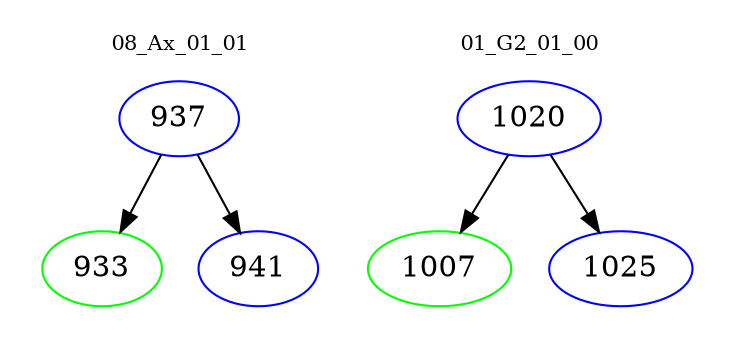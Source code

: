 digraph{
subgraph cluster_0 {
color = white
label = "08_Ax_01_01";
fontsize=10;
T0_937 [label="937", color="blue"]
T0_937 -> T0_933 [color="black"]
T0_933 [label="933", color="green"]
T0_937 -> T0_941 [color="black"]
T0_941 [label="941", color="blue"]
}
subgraph cluster_1 {
color = white
label = "01_G2_01_00";
fontsize=10;
T1_1020 [label="1020", color="blue"]
T1_1020 -> T1_1007 [color="black"]
T1_1007 [label="1007", color="green"]
T1_1020 -> T1_1025 [color="black"]
T1_1025 [label="1025", color="blue"]
}
}
